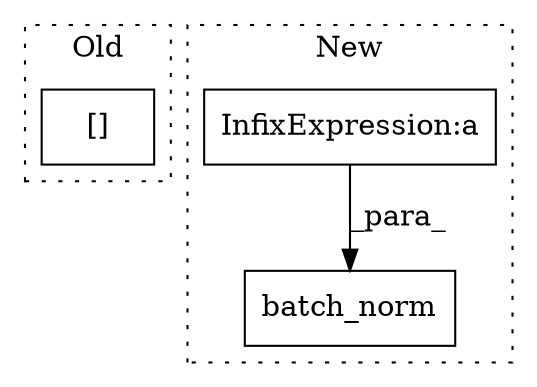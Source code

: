 digraph G {
subgraph cluster0 {
1 [label="[]" a="2" s="1503,1523" l="19,1" shape="box"];
label = "Old";
style="dotted";
}
subgraph cluster1 {
2 [label="batch_norm" a="32" s="1726,1740" l="11,1" shape="box"];
3 [label="InfixExpression:a" a="27" s="1070" l="3" shape="box"];
label = "New";
style="dotted";
}
3 -> 2 [label="_para_"];
}